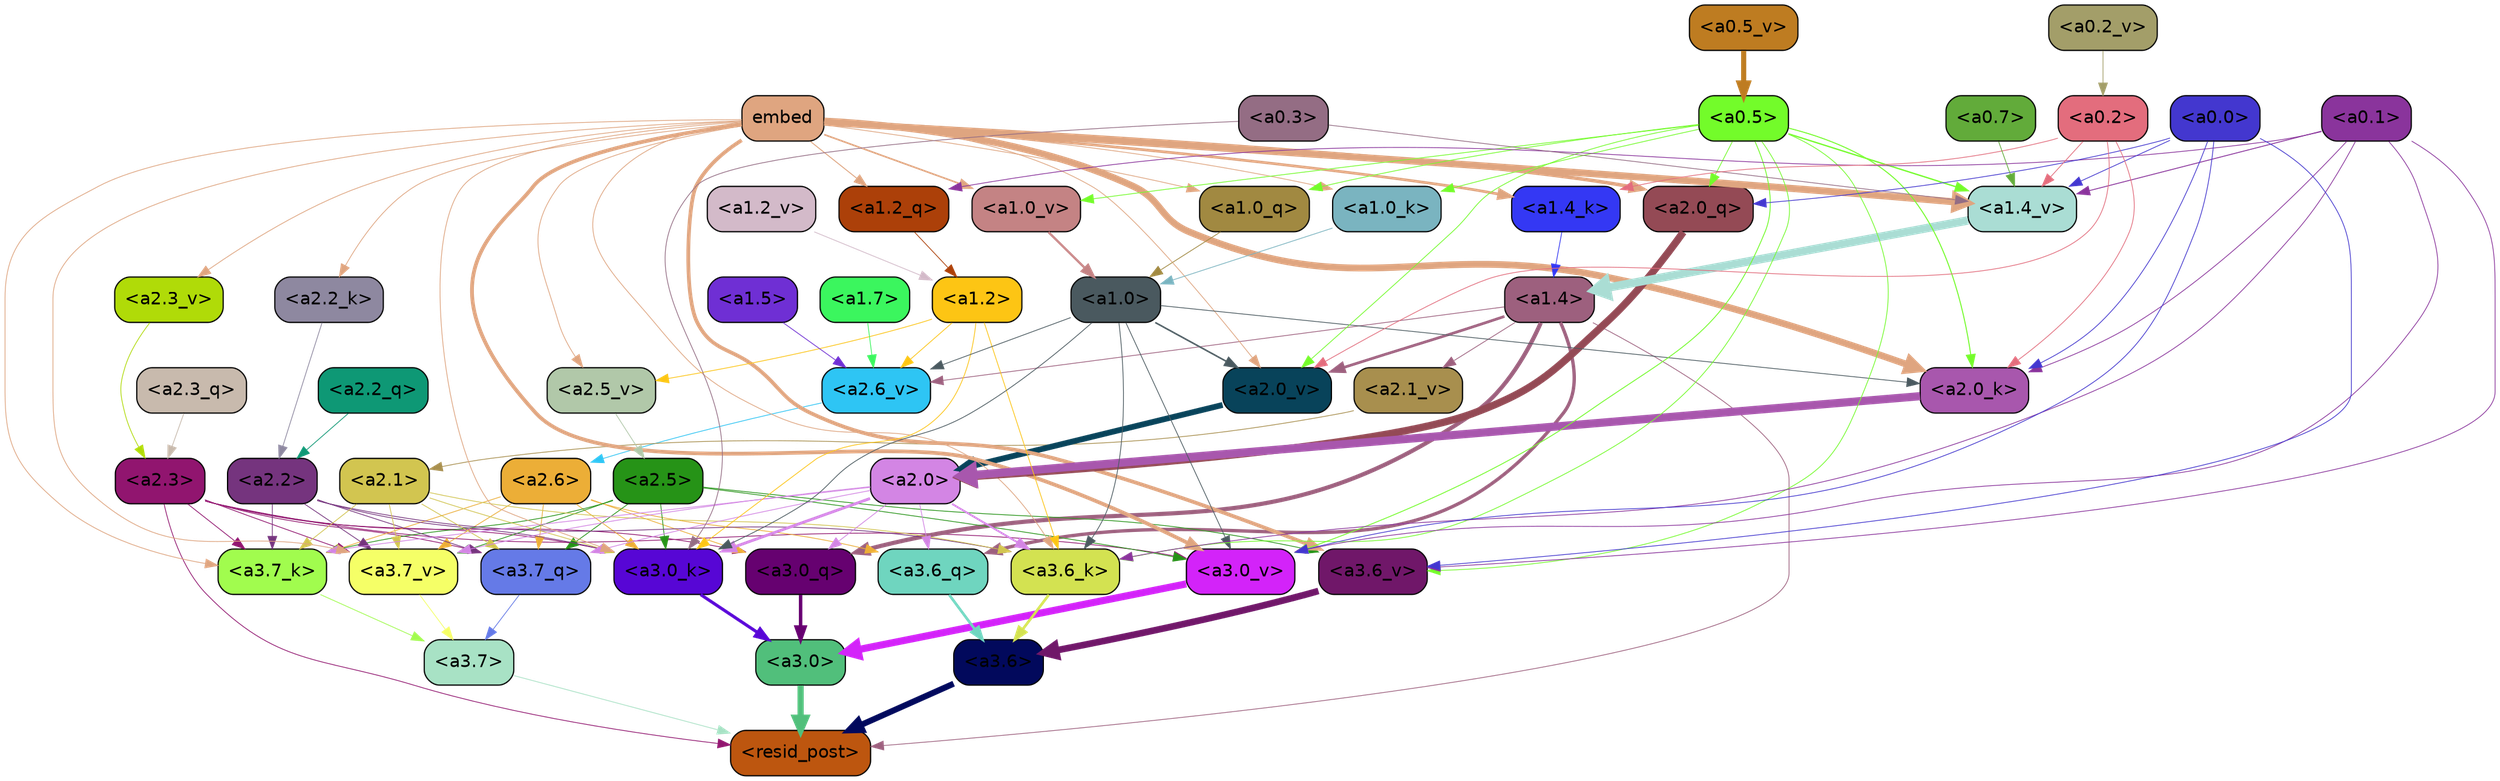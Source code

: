 strict digraph "" {
	graph [bgcolor=transparent,
		layout=dot,
		overlap=false,
		splines=true
	];
	"<a3.7>"	[color=black,
		fillcolor="#a8e2c5",
		fontname=Helvetica,
		shape=box,
		style="filled, rounded"];
	"<resid_post>"	[color=black,
		fillcolor="#bd560f",
		fontname=Helvetica,
		shape=box,
		style="filled, rounded"];
	"<a3.7>" -> "<resid_post>"	[color="#a8e2c5",
		penwidth=0.6];
	"<a3.6>"	[color=black,
		fillcolor="#02095c",
		fontname=Helvetica,
		shape=box,
		style="filled, rounded"];
	"<a3.6>" -> "<resid_post>"	[color="#02095c",
		penwidth=4.751612067222595];
	"<a3.0>"	[color=black,
		fillcolor="#51bf7b",
		fontname=Helvetica,
		shape=box,
		style="filled, rounded"];
	"<a3.0>" -> "<resid_post>"	[color="#51bf7b",
		penwidth=4.884142994880676];
	"<a2.3>"	[color=black,
		fillcolor="#91156f",
		fontname=Helvetica,
		shape=box,
		style="filled, rounded"];
	"<a2.3>" -> "<resid_post>"	[color="#91156f",
		penwidth=0.6];
	"<a3.7_q>"	[color=black,
		fillcolor="#657ae7",
		fontname=Helvetica,
		shape=box,
		style="filled, rounded"];
	"<a2.3>" -> "<a3.7_q>"	[color="#91156f",
		penwidth=0.6];
	"<a3.0_q>"	[color=black,
		fillcolor="#660170",
		fontname=Helvetica,
		shape=box,
		style="filled, rounded"];
	"<a2.3>" -> "<a3.0_q>"	[color="#91156f",
		penwidth=0.6];
	"<a3.7_k>"	[color=black,
		fillcolor="#a1fc4e",
		fontname=Helvetica,
		shape=box,
		style="filled, rounded"];
	"<a2.3>" -> "<a3.7_k>"	[color="#91156f",
		penwidth=0.6];
	"<a3.0_k>"	[color=black,
		fillcolor="#5706d5",
		fontname=Helvetica,
		shape=box,
		style="filled, rounded"];
	"<a2.3>" -> "<a3.0_k>"	[color="#91156f",
		penwidth=0.6];
	"<a3.7_v>"	[color=black,
		fillcolor="#f5ff67",
		fontname=Helvetica,
		shape=box,
		style="filled, rounded"];
	"<a2.3>" -> "<a3.7_v>"	[color="#91156f",
		penwidth=0.6];
	"<a3.0_v>"	[color=black,
		fillcolor="#d323f9",
		fontname=Helvetica,
		shape=box,
		style="filled, rounded"];
	"<a2.3>" -> "<a3.0_v>"	[color="#91156f",
		penwidth=0.6];
	"<a1.4>"	[color=black,
		fillcolor="#9d607e",
		fontname=Helvetica,
		shape=box,
		style="filled, rounded"];
	"<a1.4>" -> "<resid_post>"	[color="#9d607e",
		penwidth=0.6];
	"<a3.6_q>"	[color=black,
		fillcolor="#6fd5bf",
		fontname=Helvetica,
		shape=box,
		style="filled, rounded"];
	"<a1.4>" -> "<a3.6_q>"	[color="#9d607e",
		penwidth=2.6469622254371643];
	"<a1.4>" -> "<a3.0_q>"	[color="#9d607e",
		penwidth=3.3040847778320312];
	"<a2.6_v>"	[color=black,
		fillcolor="#2ec5f4",
		fontname=Helvetica,
		shape=box,
		style="filled, rounded"];
	"<a1.4>" -> "<a2.6_v>"	[color="#9d607e",
		penwidth=0.6];
	"<a2.1_v>"	[color=black,
		fillcolor="#a88f4e",
		fontname=Helvetica,
		shape=box,
		style="filled, rounded"];
	"<a1.4>" -> "<a2.1_v>"	[color="#9d607e",
		penwidth=0.6];
	"<a2.0_v>"	[color=black,
		fillcolor="#08435a",
		fontname=Helvetica,
		shape=box,
		style="filled, rounded"];
	"<a1.4>" -> "<a2.0_v>"	[color="#9d607e",
		penwidth=2.1286070346832275];
	"<a3.7_q>" -> "<a3.7>"	[color="#657ae7",
		penwidth=0.6];
	"<a3.6_q>" -> "<a3.6>"	[color="#6fd5bf",
		penwidth=2.091020345687866];
	"<a3.0_q>" -> "<a3.0>"	[color="#660170",
		penwidth=2.7421876192092896];
	"<a3.7_k>" -> "<a3.7>"	[color="#a1fc4e",
		penwidth=0.6];
	"<a3.6_k>"	[color=black,
		fillcolor="#d3e251",
		fontname=Helvetica,
		shape=box,
		style="filled, rounded"];
	"<a3.6_k>" -> "<a3.6>"	[color="#d3e251",
		penwidth=2.048597991466522];
	"<a3.0_k>" -> "<a3.0>"	[color="#5706d5",
		penwidth=2.476402521133423];
	"<a3.7_v>" -> "<a3.7>"	[color="#f5ff67",
		penwidth=0.6];
	"<a3.6_v>"	[color=black,
		fillcolor="#701769",
		fontname=Helvetica,
		shape=box,
		style="filled, rounded"];
	"<a3.6_v>" -> "<a3.6>"	[color="#701769",
		penwidth=5.2550448179244995];
	"<a3.0_v>" -> "<a3.0>"	[color="#d323f9",
		penwidth=5.652270674705505];
	"<a2.6>"	[color=black,
		fillcolor="#ecae37",
		fontname=Helvetica,
		shape=box,
		style="filled, rounded"];
	"<a2.6>" -> "<a3.7_q>"	[color="#ecae37",
		penwidth=0.6];
	"<a2.6>" -> "<a3.6_q>"	[color="#ecae37",
		penwidth=0.6];
	"<a2.6>" -> "<a3.0_q>"	[color="#ecae37",
		penwidth=0.6];
	"<a2.6>" -> "<a3.7_k>"	[color="#ecae37",
		penwidth=0.6];
	"<a2.6>" -> "<a3.0_k>"	[color="#ecae37",
		penwidth=0.6];
	"<a2.6>" -> "<a3.7_v>"	[color="#ecae37",
		penwidth=0.6];
	"<a2.5>"	[color=black,
		fillcolor="#269317",
		fontname=Helvetica,
		shape=box,
		style="filled, rounded"];
	"<a2.5>" -> "<a3.7_q>"	[color="#269317",
		penwidth=0.6];
	"<a2.5>" -> "<a3.7_k>"	[color="#269317",
		penwidth=0.6];
	"<a2.5>" -> "<a3.0_k>"	[color="#269317",
		penwidth=0.6];
	"<a2.5>" -> "<a3.7_v>"	[color="#269317",
		penwidth=0.6];
	"<a2.5>" -> "<a3.6_v>"	[color="#269317",
		penwidth=0.6];
	"<a2.5>" -> "<a3.0_v>"	[color="#269317",
		penwidth=0.6];
	"<a2.2>"	[color=black,
		fillcolor="#75347e",
		fontname=Helvetica,
		shape=box,
		style="filled, rounded"];
	"<a2.2>" -> "<a3.7_q>"	[color="#75347e",
		penwidth=0.6];
	"<a2.2>" -> "<a3.7_k>"	[color="#75347e",
		penwidth=0.6];
	"<a2.2>" -> "<a3.6_k>"	[color="#75347e",
		penwidth=0.6];
	"<a2.2>" -> "<a3.0_k>"	[color="#75347e",
		penwidth=0.6];
	"<a2.2>" -> "<a3.7_v>"	[color="#75347e",
		penwidth=0.6];
	"<a2.1>"	[color=black,
		fillcolor="#d2c550",
		fontname=Helvetica,
		shape=box,
		style="filled, rounded"];
	"<a2.1>" -> "<a3.7_q>"	[color="#d2c550",
		penwidth=0.6];
	"<a2.1>" -> "<a3.7_k>"	[color="#d2c550",
		penwidth=0.6];
	"<a2.1>" -> "<a3.6_k>"	[color="#d2c550",
		penwidth=0.6];
	"<a2.1>" -> "<a3.0_k>"	[color="#d2c550",
		penwidth=0.6];
	"<a2.1>" -> "<a3.7_v>"	[color="#d2c550",
		penwidth=0.6];
	"<a2.0>"	[color=black,
		fillcolor="#d385e4",
		fontname=Helvetica,
		shape=box,
		style="filled, rounded"];
	"<a2.0>" -> "<a3.7_q>"	[color="#d385e4",
		penwidth=0.6];
	"<a2.0>" -> "<a3.6_q>"	[color="#d385e4",
		penwidth=0.6];
	"<a2.0>" -> "<a3.0_q>"	[color="#d385e4",
		penwidth=0.6];
	"<a2.0>" -> "<a3.7_k>"	[color="#d385e4",
		penwidth=0.6];
	"<a2.0>" -> "<a3.6_k>"	[color="#d385e4",
		penwidth=1.4757367372512817];
	"<a2.0>" -> "<a3.0_k>"	[color="#d385e4",
		penwidth=2.2137351036071777];
	"<a2.0>" -> "<a3.7_v>"	[color="#d385e4",
		penwidth=0.6];
	embed	[color=black,
		fillcolor="#dfa580",
		fontname=Helvetica,
		shape=box,
		style="filled, rounded"];
	embed -> "<a3.7_k>"	[color="#dfa580",
		penwidth=0.6];
	embed -> "<a3.6_k>"	[color="#dfa580",
		penwidth=0.6];
	embed -> "<a3.0_k>"	[color="#dfa580",
		penwidth=0.6];
	embed -> "<a3.7_v>"	[color="#dfa580",
		penwidth=0.6];
	embed -> "<a3.6_v>"	[color="#dfa580",
		penwidth=2.9582033157348633];
	embed -> "<a3.0_v>"	[color="#dfa580",
		penwidth=2.972973108291626];
	"<a2.0_q>"	[color=black,
		fillcolor="#944a55",
		fontname=Helvetica,
		shape=box,
		style="filled, rounded"];
	embed -> "<a2.0_q>"	[color="#dfa580",
		penwidth=2.7699792869389057];
	"<a2.2_k>"	[color=black,
		fillcolor="#8e88a0",
		fontname=Helvetica,
		shape=box,
		style="filled, rounded"];
	embed -> "<a2.2_k>"	[color="#dfa580",
		penwidth=0.6];
	"<a2.0_k>"	[color=black,
		fillcolor="#a857ad",
		fontname=Helvetica,
		shape=box,
		style="filled, rounded"];
	embed -> "<a2.0_k>"	[color="#dfa580",
		penwidth=5.362775564193726];
	"<a2.5_v>"	[color=black,
		fillcolor="#b1c8a9",
		fontname=Helvetica,
		shape=box,
		style="filled, rounded"];
	embed -> "<a2.5_v>"	[color="#dfa580",
		penwidth=0.6];
	"<a2.3_v>"	[color=black,
		fillcolor="#b0db08",
		fontname=Helvetica,
		shape=box,
		style="filled, rounded"];
	embed -> "<a2.3_v>"	[color="#dfa580",
		penwidth=0.6];
	embed -> "<a2.0_v>"	[color="#dfa580",
		penwidth=0.6];
	"<a1.2_q>"	[color=black,
		fillcolor="#ac4009",
		fontname=Helvetica,
		shape=box,
		style="filled, rounded"];
	embed -> "<a1.2_q>"	[color="#dfa580",
		penwidth=0.7193574905395508];
	"<a1.0_q>"	[color=black,
		fillcolor="#a18941",
		fontname=Helvetica,
		shape=box,
		style="filled, rounded"];
	embed -> "<a1.0_q>"	[color="#dfa580",
		penwidth=0.6];
	"<a1.4_k>"	[color=black,
		fillcolor="#3438f4",
		fontname=Helvetica,
		shape=box,
		style="filled, rounded"];
	embed -> "<a1.4_k>"	[color="#dfa580",
		penwidth=2.147887945175171];
	"<a1.0_k>"	[color=black,
		fillcolor="#7ab4c0",
		fontname=Helvetica,
		shape=box,
		style="filled, rounded"];
	embed -> "<a1.0_k>"	[color="#dfa580",
		penwidth=0.6];
	"<a1.4_v>"	[color=black,
		fillcolor="#aaddd4",
		fontname=Helvetica,
		shape=box,
		style="filled, rounded"];
	embed -> "<a1.4_v>"	[color="#dfa580",
		penwidth=5.545122385025024];
	"<a1.0_v>"	[color=black,
		fillcolor="#c48384",
		fontname=Helvetica,
		shape=box,
		style="filled, rounded"];
	embed -> "<a1.0_v>"	[color="#dfa580",
		penwidth=1.26444411277771];
	"<a1.2>"	[color=black,
		fillcolor="#fdc514",
		fontname=Helvetica,
		shape=box,
		style="filled, rounded"];
	"<a1.2>" -> "<a3.6_k>"	[color="#fdc514",
		penwidth=0.6];
	"<a1.2>" -> "<a3.0_k>"	[color="#fdc514",
		penwidth=0.6];
	"<a1.2>" -> "<a2.6_v>"	[color="#fdc514",
		penwidth=0.6];
	"<a1.2>" -> "<a2.5_v>"	[color="#fdc514",
		penwidth=0.6];
	"<a1.0>"	[color=black,
		fillcolor="#4a595f",
		fontname=Helvetica,
		shape=box,
		style="filled, rounded"];
	"<a1.0>" -> "<a3.6_k>"	[color="#4a595f",
		penwidth=0.6];
	"<a1.0>" -> "<a3.0_k>"	[color="#4a595f",
		penwidth=0.6];
	"<a1.0>" -> "<a3.0_v>"	[color="#4a595f",
		penwidth=0.6];
	"<a1.0>" -> "<a2.0_k>"	[color="#4a595f",
		penwidth=0.6];
	"<a1.0>" -> "<a2.6_v>"	[color="#4a595f",
		penwidth=0.6];
	"<a1.0>" -> "<a2.0_v>"	[color="#4a595f",
		penwidth=1.2240618467330933];
	"<a0.5>"	[color=black,
		fillcolor="#73fc2a",
		fontname=Helvetica,
		shape=box,
		style="filled, rounded"];
	"<a0.5>" -> "<a3.6_k>"	[color="#73fc2a",
		penwidth=0.6];
	"<a0.5>" -> "<a3.6_v>"	[color="#73fc2a",
		penwidth=0.6];
	"<a0.5>" -> "<a3.0_v>"	[color="#73fc2a",
		penwidth=0.6790935099124908];
	"<a0.5>" -> "<a2.0_q>"	[color="#73fc2a",
		penwidth=0.6];
	"<a0.5>" -> "<a2.0_k>"	[color="#73fc2a",
		penwidth=0.7897988557815552];
	"<a0.5>" -> "<a2.0_v>"	[color="#73fc2a",
		penwidth=0.6];
	"<a0.5>" -> "<a1.0_q>"	[color="#73fc2a",
		penwidth=0.6];
	"<a0.5>" -> "<a1.0_k>"	[color="#73fc2a",
		penwidth=0.6];
	"<a0.5>" -> "<a1.4_v>"	[color="#73fc2a",
		penwidth=1.0479987859725952];
	"<a0.5>" -> "<a1.0_v>"	[color="#73fc2a",
		penwidth=0.6];
	"<a0.1>"	[color=black,
		fillcolor="#8a349c",
		fontname=Helvetica,
		shape=box,
		style="filled, rounded"];
	"<a0.1>" -> "<a3.6_k>"	[color="#8a349c",
		penwidth=0.6];
	"<a0.1>" -> "<a3.6_v>"	[color="#8a349c",
		penwidth=0.6];
	"<a0.1>" -> "<a3.0_v>"	[color="#8a349c",
		penwidth=0.6];
	"<a0.1>" -> "<a2.0_k>"	[color="#8a349c",
		penwidth=0.6];
	"<a0.1>" -> "<a1.2_q>"	[color="#8a349c",
		penwidth=0.6];
	"<a0.1>" -> "<a1.4_v>"	[color="#8a349c",
		penwidth=0.7031502723693848];
	"<a0.3>"	[color=black,
		fillcolor="#946d84",
		fontname=Helvetica,
		shape=box,
		style="filled, rounded"];
	"<a0.3>" -> "<a3.0_k>"	[color="#946d84",
		penwidth=0.6];
	"<a0.3>" -> "<a1.4_v>"	[color="#946d84",
		penwidth=0.6];
	"<a0.0>"	[color=black,
		fillcolor="#4337cf",
		fontname=Helvetica,
		shape=box,
		style="filled, rounded"];
	"<a0.0>" -> "<a3.6_v>"	[color="#4337cf",
		penwidth=0.6];
	"<a0.0>" -> "<a3.0_v>"	[color="#4337cf",
		penwidth=0.6];
	"<a0.0>" -> "<a2.0_q>"	[color="#4337cf",
		penwidth=0.6];
	"<a0.0>" -> "<a2.0_k>"	[color="#4337cf",
		penwidth=0.6];
	"<a0.0>" -> "<a1.4_v>"	[color="#4337cf",
		penwidth=0.6];
	"<a2.3_q>"	[color=black,
		fillcolor="#c8baad",
		fontname=Helvetica,
		shape=box,
		style="filled, rounded"];
	"<a2.3_q>" -> "<a2.3>"	[color="#c8baad",
		penwidth=0.6];
	"<a2.2_q>"	[color=black,
		fillcolor="#0e9875",
		fontname=Helvetica,
		shape=box,
		style="filled, rounded"];
	"<a2.2_q>" -> "<a2.2>"	[color="#0e9875",
		penwidth=0.6];
	"<a2.0_q>" -> "<a2.0>"	[color="#944a55",
		penwidth=5.819834470748901];
	"<a2.2_k>" -> "<a2.2>"	[color="#8e88a0",
		penwidth=0.6];
	"<a2.0_k>" -> "<a2.0>"	[color="#a857ad",
		penwidth=6.470837593078613];
	"<a2.6_v>" -> "<a2.6>"	[color="#2ec5f4",
		penwidth=0.6];
	"<a2.5_v>" -> "<a2.5>"	[color="#b1c8a9",
		penwidth=0.6];
	"<a2.3_v>" -> "<a2.3>"	[color="#b0db08",
		penwidth=0.6];
	"<a2.1_v>" -> "<a2.1>"	[color="#a88f4e",
		penwidth=0.6];
	"<a2.0_v>" -> "<a2.0>"	[color="#08435a",
		penwidth=4.5950857400894165];
	"<a0.2>"	[color=black,
		fillcolor="#e36d7d",
		fontname=Helvetica,
		shape=box,
		style="filled, rounded"];
	"<a0.2>" -> "<a2.0_k>"	[color="#e36d7d",
		penwidth=0.6];
	"<a0.2>" -> "<a2.0_v>"	[color="#e36d7d",
		penwidth=0.6];
	"<a0.2>" -> "<a1.4_k>"	[color="#e36d7d",
		penwidth=0.6];
	"<a0.2>" -> "<a1.4_v>"	[color="#e36d7d",
		penwidth=0.6];
	"<a1.7>"	[color=black,
		fillcolor="#3bf65e",
		fontname=Helvetica,
		shape=box,
		style="filled, rounded"];
	"<a1.7>" -> "<a2.6_v>"	[color="#3bf65e",
		penwidth=0.6];
	"<a1.5>"	[color=black,
		fillcolor="#6f2fd4",
		fontname=Helvetica,
		shape=box,
		style="filled, rounded"];
	"<a1.5>" -> "<a2.6_v>"	[color="#6f2fd4",
		penwidth=0.6];
	"<a1.2_q>" -> "<a1.2>"	[color="#ac4009",
		penwidth=0.6];
	"<a1.0_q>" -> "<a1.0>"	[color="#a18941",
		penwidth=0.6];
	"<a1.4_k>" -> "<a1.4>"	[color="#3438f4",
		penwidth=0.6];
	"<a1.0_k>" -> "<a1.0>"	[color="#7ab4c0",
		penwidth=0.6];
	"<a1.4_v>" -> "<a1.4>"	[color="#aaddd4",
		penwidth=6.635385513305664];
	"<a1.2_v>"	[color=black,
		fillcolor="#d3bac9",
		fontname=Helvetica,
		shape=box,
		style="filled, rounded"];
	"<a1.2_v>" -> "<a1.2>"	[color="#d3bac9",
		penwidth=0.6];
	"<a1.0_v>" -> "<a1.0>"	[color="#c48384",
		penwidth=1.807669460773468];
	"<a0.7>"	[color=black,
		fillcolor="#62ab3a",
		fontname=Helvetica,
		shape=box,
		style="filled, rounded"];
	"<a0.7>" -> "<a1.4_v>"	[color="#62ab3a",
		penwidth=0.6];
	"<a0.5_v>"	[color=black,
		fillcolor="#be7c21",
		fontname=Helvetica,
		shape=box,
		style="filled, rounded"];
	"<a0.5_v>" -> "<a0.5>"	[color="#be7c21",
		penwidth=4.0294036865234375];
	"<a0.2_v>"	[color=black,
		fillcolor="#a39e69",
		fontname=Helvetica,
		shape=box,
		style="filled, rounded"];
	"<a0.2_v>" -> "<a0.2>"	[color="#a39e69",
		penwidth=0.6];
}
